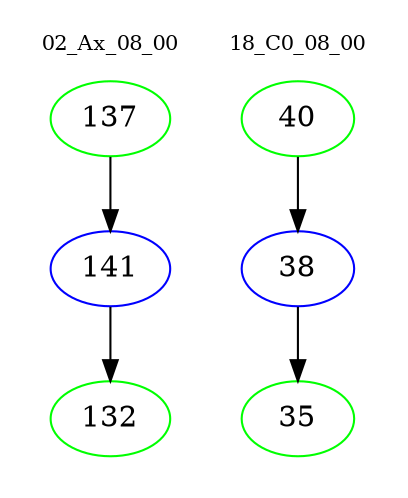 digraph{
subgraph cluster_0 {
color = white
label = "02_Ax_08_00";
fontsize=10;
T0_137 [label="137", color="green"]
T0_137 -> T0_141 [color="black"]
T0_141 [label="141", color="blue"]
T0_141 -> T0_132 [color="black"]
T0_132 [label="132", color="green"]
}
subgraph cluster_1 {
color = white
label = "18_C0_08_00";
fontsize=10;
T1_40 [label="40", color="green"]
T1_40 -> T1_38 [color="black"]
T1_38 [label="38", color="blue"]
T1_38 -> T1_35 [color="black"]
T1_35 [label="35", color="green"]
}
}

